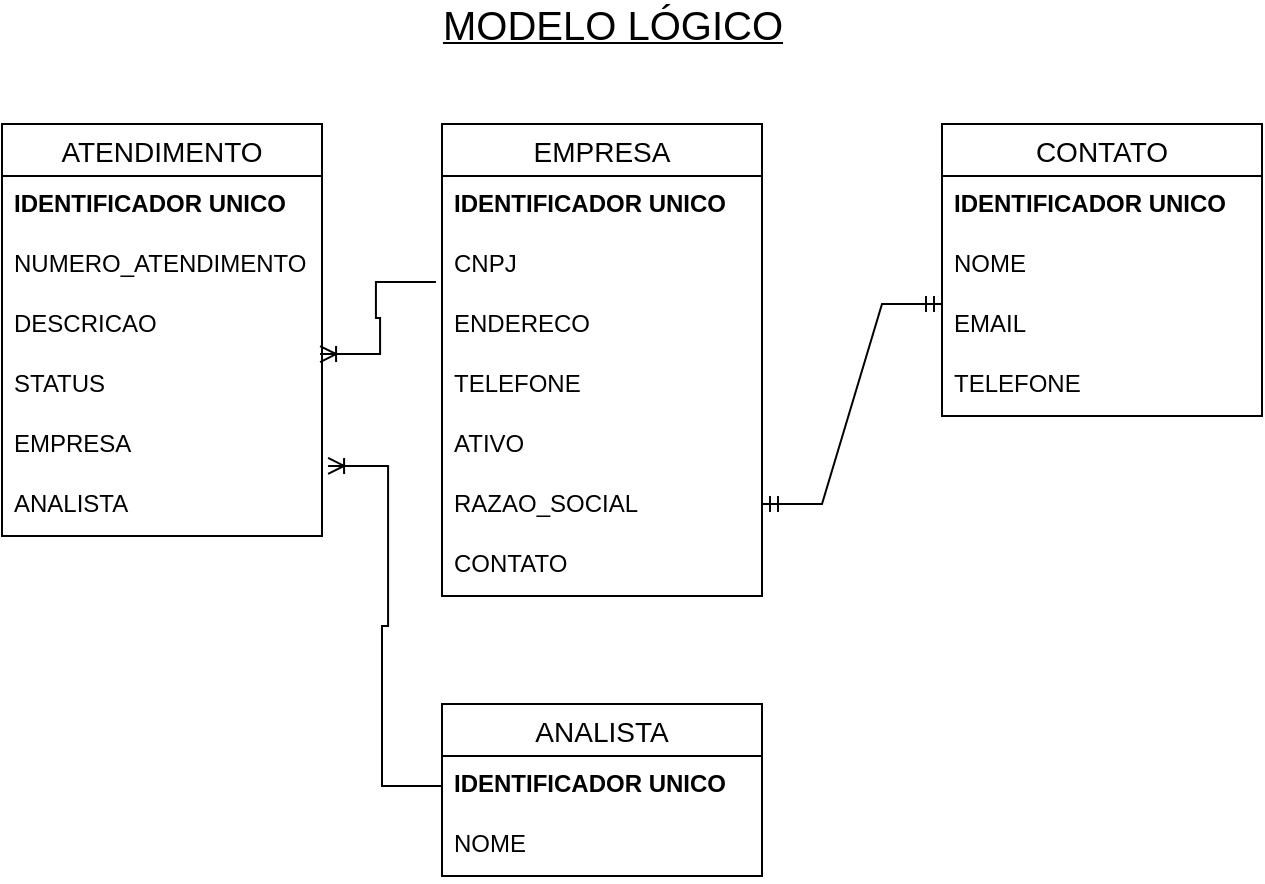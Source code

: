 <mxfile version="18.0.3" type="device"><diagram id="2Wq3a9-zZzhxktBNchfb" name="Page-1"><mxGraphModel dx="868" dy="474" grid="1" gridSize="10" guides="1" tooltips="1" connect="1" arrows="1" fold="1" page="1" pageScale="1" pageWidth="827" pageHeight="1169" math="0" shadow="0"><root><mxCell id="0"/><mxCell id="1" parent="0"/><mxCell id="TCNTBELLD8v6xlZwhouk-1" value="&lt;font style=&quot;font-size: 20px&quot;&gt;MODELO LÓGICO&lt;/font&gt;" style="text;html=1;align=center;verticalAlign=middle;resizable=0;points=[];autosize=1;strokeColor=none;fillColor=none;fontStyle=4" parent="1" vertex="1"><mxGeometry x="300" y="80" width="190" height="20" as="geometry"/></mxCell><mxCell id="TCNTBELLD8v6xlZwhouk-6" value="ATENDIMENTO" style="swimlane;fontStyle=0;childLayout=stackLayout;horizontal=1;startSize=26;horizontalStack=0;resizeParent=1;resizeParentMax=0;resizeLast=0;collapsible=1;marginBottom=0;align=center;fontSize=14;" parent="1" vertex="1"><mxGeometry x="90" y="140" width="160" height="206" as="geometry"/></mxCell><mxCell id="TCNTBELLD8v6xlZwhouk-19" value="IDENTIFICADOR UNICO&#10;" style="text;strokeColor=none;fillColor=none;spacingLeft=4;spacingRight=4;overflow=hidden;rotatable=0;points=[[0,0.5],[1,0.5]];portConstraint=eastwest;fontSize=12;fontStyle=1" parent="TCNTBELLD8v6xlZwhouk-6" vertex="1"><mxGeometry y="26" width="160" height="30" as="geometry"/></mxCell><mxCell id="TCNTBELLD8v6xlZwhouk-21" value="NUMERO_ATENDIMENTO&#10;" style="text;strokeColor=none;fillColor=none;spacingLeft=4;spacingRight=4;overflow=hidden;rotatable=0;points=[[0,0.5],[1,0.5]];portConstraint=eastwest;fontSize=12;" parent="TCNTBELLD8v6xlZwhouk-6" vertex="1"><mxGeometry y="56" width="160" height="30" as="geometry"/></mxCell><mxCell id="TCNTBELLD8v6xlZwhouk-22" value="DESCRICAO" style="text;strokeColor=none;fillColor=none;spacingLeft=4;spacingRight=4;overflow=hidden;rotatable=0;points=[[0,0.5],[1,0.5]];portConstraint=eastwest;fontSize=12;" parent="TCNTBELLD8v6xlZwhouk-6" vertex="1"><mxGeometry y="86" width="160" height="30" as="geometry"/></mxCell><mxCell id="TCNTBELLD8v6xlZwhouk-33" value="STATUS" style="text;strokeColor=none;fillColor=none;spacingLeft=4;spacingRight=4;overflow=hidden;rotatable=0;points=[[0,0.5],[1,0.5]];portConstraint=eastwest;fontSize=12;" parent="TCNTBELLD8v6xlZwhouk-6" vertex="1"><mxGeometry y="116" width="160" height="30" as="geometry"/></mxCell><mxCell id="TCNTBELLD8v6xlZwhouk-38" value="EMPRESA" style="text;strokeColor=none;fillColor=none;spacingLeft=4;spacingRight=4;overflow=hidden;rotatable=0;points=[[0,0.5],[1,0.5]];portConstraint=eastwest;fontSize=12;" parent="TCNTBELLD8v6xlZwhouk-6" vertex="1"><mxGeometry y="146" width="160" height="30" as="geometry"/></mxCell><mxCell id="TCNTBELLD8v6xlZwhouk-23" value="ANALISTA" style="text;strokeColor=none;fillColor=none;spacingLeft=4;spacingRight=4;overflow=hidden;rotatable=0;points=[[0,0.5],[1,0.5]];portConstraint=eastwest;fontSize=12;" parent="TCNTBELLD8v6xlZwhouk-6" vertex="1"><mxGeometry y="176" width="160" height="30" as="geometry"/></mxCell><mxCell id="TCNTBELLD8v6xlZwhouk-10" value="EMPRESA" style="swimlane;fontStyle=0;childLayout=stackLayout;horizontal=1;startSize=26;horizontalStack=0;resizeParent=1;resizeParentMax=0;resizeLast=0;collapsible=1;marginBottom=0;align=center;fontSize=14;" parent="1" vertex="1"><mxGeometry x="310" y="140" width="160" height="236" as="geometry"/></mxCell><mxCell id="TCNTBELLD8v6xlZwhouk-11" value="IDENTIFICADOR UNICO" style="text;strokeColor=none;fillColor=none;spacingLeft=4;spacingRight=4;overflow=hidden;rotatable=0;points=[[0,0.5],[1,0.5]];portConstraint=eastwest;fontSize=12;fontStyle=1" parent="TCNTBELLD8v6xlZwhouk-10" vertex="1"><mxGeometry y="26" width="160" height="30" as="geometry"/></mxCell><mxCell id="TCNTBELLD8v6xlZwhouk-12" value="CNPJ" style="text;strokeColor=none;fillColor=none;spacingLeft=4;spacingRight=4;overflow=hidden;rotatable=0;points=[[0,0.5],[1,0.5]];portConstraint=eastwest;fontSize=12;" parent="TCNTBELLD8v6xlZwhouk-10" vertex="1"><mxGeometry y="56" width="160" height="30" as="geometry"/></mxCell><mxCell id="TCNTBELLD8v6xlZwhouk-13" value="ENDERECO" style="text;strokeColor=none;fillColor=none;spacingLeft=4;spacingRight=4;overflow=hidden;rotatable=0;points=[[0,0.5],[1,0.5]];portConstraint=eastwest;fontSize=12;" parent="TCNTBELLD8v6xlZwhouk-10" vertex="1"><mxGeometry y="86" width="160" height="30" as="geometry"/></mxCell><mxCell id="TCNTBELLD8v6xlZwhouk-27" value="TELEFONE" style="text;strokeColor=none;fillColor=none;spacingLeft=4;spacingRight=4;overflow=hidden;rotatable=0;points=[[0,0.5],[1,0.5]];portConstraint=eastwest;fontSize=12;" parent="TCNTBELLD8v6xlZwhouk-10" vertex="1"><mxGeometry y="116" width="160" height="30" as="geometry"/></mxCell><mxCell id="TCNTBELLD8v6xlZwhouk-29" value="ATIVO" style="text;strokeColor=none;fillColor=none;spacingLeft=4;spacingRight=4;overflow=hidden;rotatable=0;points=[[0,0.5],[1,0.5]];portConstraint=eastwest;fontSize=12;" parent="TCNTBELLD8v6xlZwhouk-10" vertex="1"><mxGeometry y="146" width="160" height="30" as="geometry"/></mxCell><mxCell id="TCNTBELLD8v6xlZwhouk-30" value="RAZAO_SOCIAL" style="text;strokeColor=none;fillColor=none;spacingLeft=4;spacingRight=4;overflow=hidden;rotatable=0;points=[[0,0.5],[1,0.5]];portConstraint=eastwest;fontSize=12;" parent="TCNTBELLD8v6xlZwhouk-10" vertex="1"><mxGeometry y="176" width="160" height="30" as="geometry"/></mxCell><mxCell id="TCNTBELLD8v6xlZwhouk-32" value="CONTATO" style="text;strokeColor=none;fillColor=none;spacingLeft=4;spacingRight=4;overflow=hidden;rotatable=0;points=[[0,0.5],[1,0.5]];portConstraint=eastwest;fontSize=12;" parent="TCNTBELLD8v6xlZwhouk-10" vertex="1"><mxGeometry y="206" width="160" height="30" as="geometry"/></mxCell><mxCell id="TCNTBELLD8v6xlZwhouk-14" value="CONTATO" style="swimlane;fontStyle=0;childLayout=stackLayout;horizontal=1;startSize=26;horizontalStack=0;resizeParent=1;resizeParentMax=0;resizeLast=0;collapsible=1;marginBottom=0;align=center;fontSize=14;" parent="1" vertex="1"><mxGeometry x="560" y="140" width="160" height="146" as="geometry"/></mxCell><mxCell id="TCNTBELLD8v6xlZwhouk-15" value="IDENTIFICADOR UNICO" style="text;strokeColor=none;fillColor=none;spacingLeft=4;spacingRight=4;overflow=hidden;rotatable=0;points=[[0,0.5],[1,0.5]];portConstraint=eastwest;fontSize=12;fontStyle=1" parent="TCNTBELLD8v6xlZwhouk-14" vertex="1"><mxGeometry y="26" width="160" height="30" as="geometry"/></mxCell><mxCell id="TCNTBELLD8v6xlZwhouk-16" value="NOME" style="text;strokeColor=none;fillColor=none;spacingLeft=4;spacingRight=4;overflow=hidden;rotatable=0;points=[[0,0.5],[1,0.5]];portConstraint=eastwest;fontSize=12;" parent="TCNTBELLD8v6xlZwhouk-14" vertex="1"><mxGeometry y="56" width="160" height="30" as="geometry"/></mxCell><mxCell id="TCNTBELLD8v6xlZwhouk-17" value="EMAIL" style="text;strokeColor=none;fillColor=none;spacingLeft=4;spacingRight=4;overflow=hidden;rotatable=0;points=[[0,0.5],[1,0.5]];portConstraint=eastwest;fontSize=12;" parent="TCNTBELLD8v6xlZwhouk-14" vertex="1"><mxGeometry y="86" width="160" height="30" as="geometry"/></mxCell><mxCell id="TCNTBELLD8v6xlZwhouk-31" value="TELEFONE" style="text;strokeColor=none;fillColor=none;spacingLeft=4;spacingRight=4;overflow=hidden;rotatable=0;points=[[0,0.5],[1,0.5]];portConstraint=eastwest;fontSize=12;" parent="TCNTBELLD8v6xlZwhouk-14" vertex="1"><mxGeometry y="116" width="160" height="30" as="geometry"/></mxCell><mxCell id="TCNTBELLD8v6xlZwhouk-34" value="ANALISTA" style="swimlane;fontStyle=0;childLayout=stackLayout;horizontal=1;startSize=26;horizontalStack=0;resizeParent=1;resizeParentMax=0;resizeLast=0;collapsible=1;marginBottom=0;align=center;fontSize=14;" parent="1" vertex="1"><mxGeometry x="310" y="430" width="160" height="86" as="geometry"/></mxCell><mxCell id="TCNTBELLD8v6xlZwhouk-35" value="IDENTIFICADOR UNICO" style="text;strokeColor=none;fillColor=none;spacingLeft=4;spacingRight=4;overflow=hidden;rotatable=0;points=[[0,0.5],[1,0.5]];portConstraint=eastwest;fontSize=12;fontStyle=1" parent="TCNTBELLD8v6xlZwhouk-34" vertex="1"><mxGeometry y="26" width="160" height="30" as="geometry"/></mxCell><mxCell id="TCNTBELLD8v6xlZwhouk-43" value="NOME" style="text;strokeColor=none;fillColor=none;spacingLeft=4;spacingRight=4;overflow=hidden;rotatable=0;points=[[0,0.5],[1,0.5]];portConstraint=eastwest;fontSize=12;" parent="TCNTBELLD8v6xlZwhouk-34" vertex="1"><mxGeometry y="56" width="160" height="30" as="geometry"/></mxCell><mxCell id="TCNTBELLD8v6xlZwhouk-40" value="" style="edgeStyle=entityRelationEdgeStyle;fontSize=12;html=1;endArrow=ERmandOne;startArrow=ERmandOne;rounded=0;" parent="1" edge="1"><mxGeometry width="100" height="100" relative="1" as="geometry"><mxPoint x="470" y="330" as="sourcePoint"/><mxPoint x="560" y="230" as="targetPoint"/></mxGeometry></mxCell><mxCell id="TCNTBELLD8v6xlZwhouk-41" value="" style="edgeStyle=entityRelationEdgeStyle;fontSize=12;html=1;endArrow=ERoneToMany;rounded=0;entryX=0.994;entryY=-0.033;entryDx=0;entryDy=0;entryPerimeter=0;exitX=-0.019;exitY=0.767;exitDx=0;exitDy=0;exitPerimeter=0;" parent="1" source="TCNTBELLD8v6xlZwhouk-12" target="TCNTBELLD8v6xlZwhouk-33" edge="1"><mxGeometry width="100" height="100" relative="1" as="geometry"><mxPoint x="350" y="380" as="sourcePoint"/><mxPoint x="450" y="280" as="targetPoint"/></mxGeometry></mxCell><mxCell id="TCNTBELLD8v6xlZwhouk-42" value="" style="edgeStyle=entityRelationEdgeStyle;fontSize=12;html=1;endArrow=ERoneToMany;rounded=0;exitX=0;exitY=0.5;exitDx=0;exitDy=0;entryX=1.019;entryY=0.833;entryDx=0;entryDy=0;entryPerimeter=0;" parent="1" source="TCNTBELLD8v6xlZwhouk-35" target="TCNTBELLD8v6xlZwhouk-38" edge="1"><mxGeometry width="100" height="100" relative="1" as="geometry"><mxPoint x="150" y="470" as="sourcePoint"/><mxPoint x="250" y="370" as="targetPoint"/></mxGeometry></mxCell></root></mxGraphModel></diagram></mxfile>